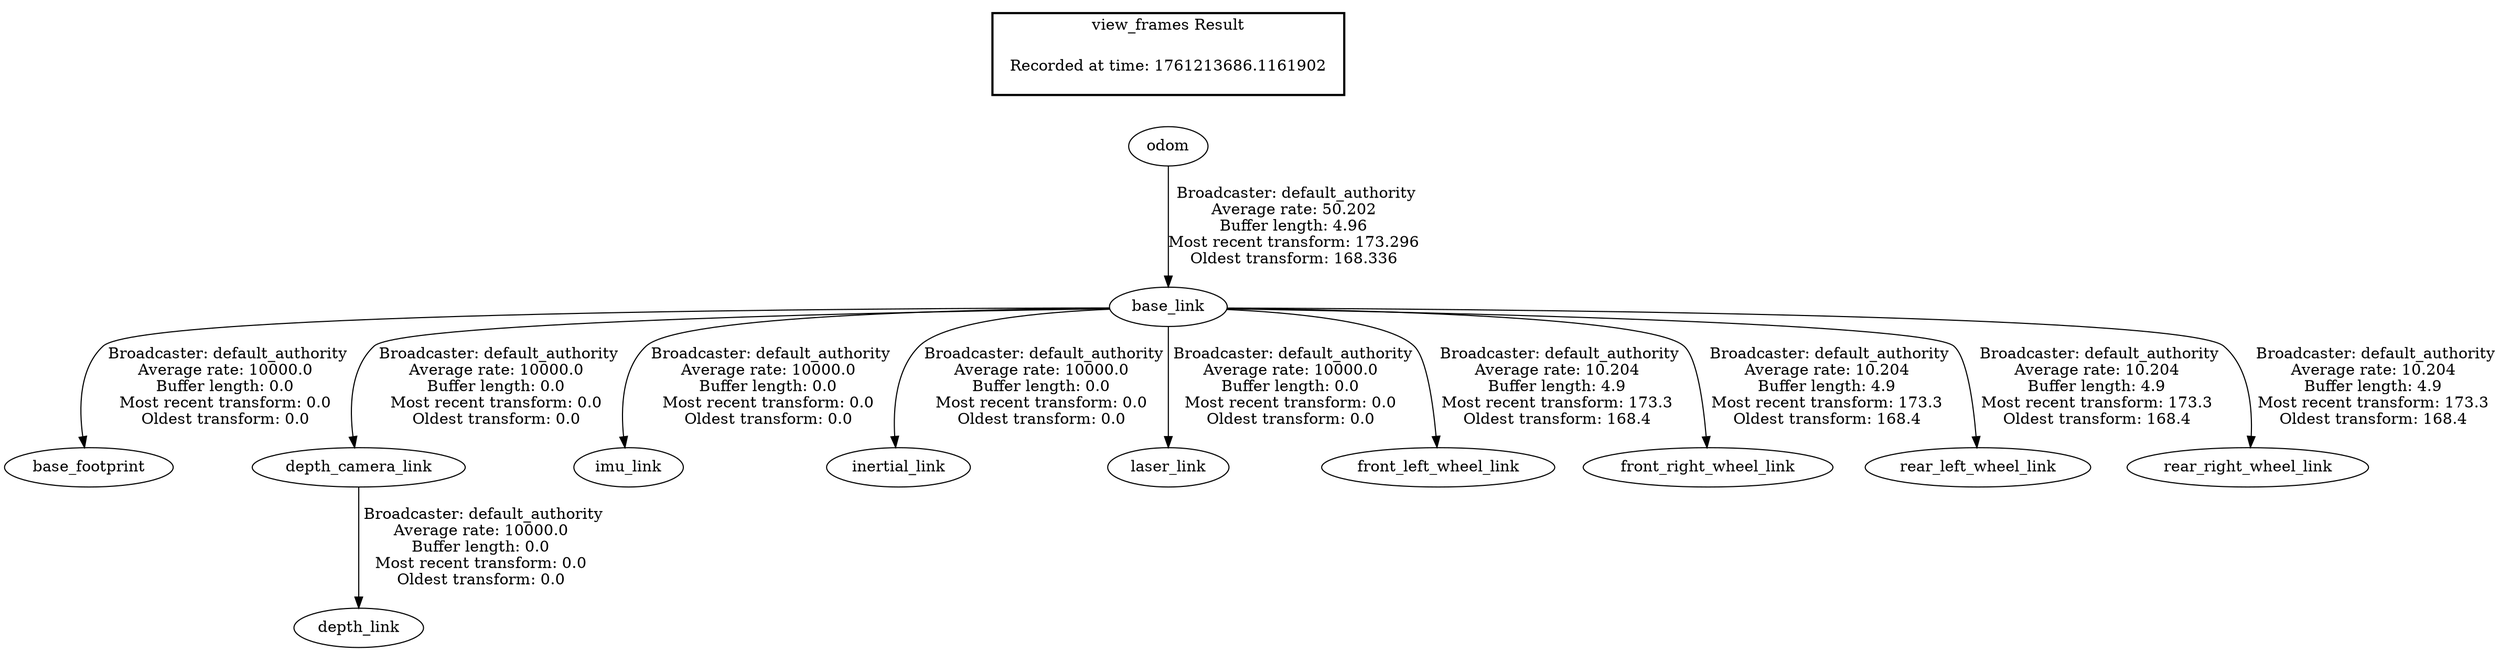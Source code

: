 digraph G {
"odom" -> "base_link"[label=" Broadcaster: default_authority\nAverage rate: 50.202\nBuffer length: 4.96\nMost recent transform: 173.296\nOldest transform: 168.336\n"];
"base_link" -> "base_footprint"[label=" Broadcaster: default_authority\nAverage rate: 10000.0\nBuffer length: 0.0\nMost recent transform: 0.0\nOldest transform: 0.0\n"];
"base_link" -> "depth_camera_link"[label=" Broadcaster: default_authority\nAverage rate: 10000.0\nBuffer length: 0.0\nMost recent transform: 0.0\nOldest transform: 0.0\n"];
"depth_camera_link" -> "depth_link"[label=" Broadcaster: default_authority\nAverage rate: 10000.0\nBuffer length: 0.0\nMost recent transform: 0.0\nOldest transform: 0.0\n"];
"base_link" -> "imu_link"[label=" Broadcaster: default_authority\nAverage rate: 10000.0\nBuffer length: 0.0\nMost recent transform: 0.0\nOldest transform: 0.0\n"];
"base_link" -> "inertial_link"[label=" Broadcaster: default_authority\nAverage rate: 10000.0\nBuffer length: 0.0\nMost recent transform: 0.0\nOldest transform: 0.0\n"];
"base_link" -> "laser_link"[label=" Broadcaster: default_authority\nAverage rate: 10000.0\nBuffer length: 0.0\nMost recent transform: 0.0\nOldest transform: 0.0\n"];
"base_link" -> "front_left_wheel_link"[label=" Broadcaster: default_authority\nAverage rate: 10.204\nBuffer length: 4.9\nMost recent transform: 173.3\nOldest transform: 168.4\n"];
"base_link" -> "front_right_wheel_link"[label=" Broadcaster: default_authority\nAverage rate: 10.204\nBuffer length: 4.9\nMost recent transform: 173.3\nOldest transform: 168.4\n"];
"base_link" -> "rear_left_wheel_link"[label=" Broadcaster: default_authority\nAverage rate: 10.204\nBuffer length: 4.9\nMost recent transform: 173.3\nOldest transform: 168.4\n"];
"base_link" -> "rear_right_wheel_link"[label=" Broadcaster: default_authority\nAverage rate: 10.204\nBuffer length: 4.9\nMost recent transform: 173.3\nOldest transform: 168.4\n"];
edge [style=invis];
 subgraph cluster_legend { style=bold; color=black; label ="view_frames Result";
"Recorded at time: 1761213686.1161902"[ shape=plaintext ] ;
}->"odom";
}